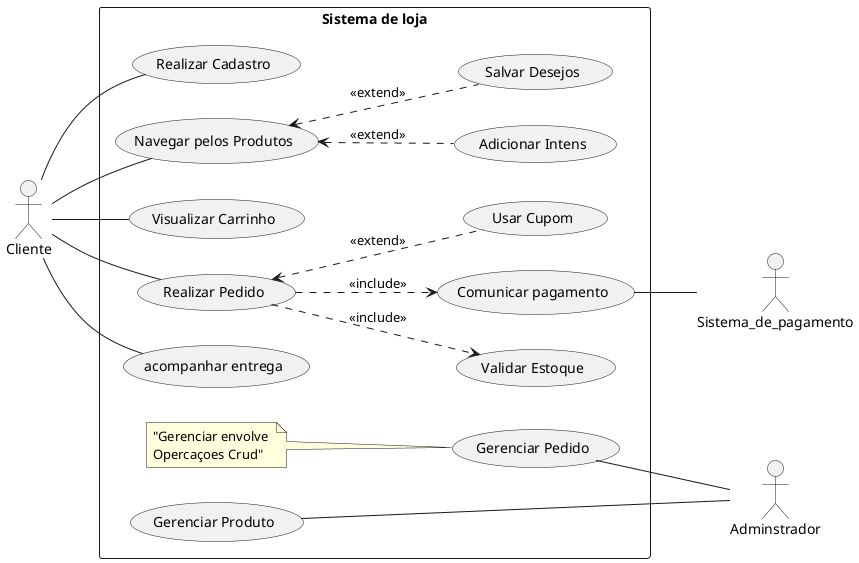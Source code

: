 @startuml
left to right direction
'Atores
actor Cliente
actor Sistema_de_pagamento
actor Adminstrador 

'Verbos
rectangle "Sistema de loja" {
(Realizar Cadastro) as UC01
(Navegar pelos Produtos) as UC02
(Adicionar Intens) as UC03
(Visualizar Carrinho) as UC04
(Realizar Pedido) as UC05
(Validar Estoque) as UC06
(Comunicar pagamento) as UC07
(acompanhar entrega) as UC08
(Gerenciar Pedido) as UC09
(Usar Cupom)  as UC10
(Salvar Desejos) as UC11
(Gerenciar Produto) as UC12
note left of (UC09) : "Gerenciar envolve \nOpercaçoes Crud"
}

Cliente -- UC01
Cliente -- UC02
Cliente -- UC04
Cliente -- UC05
UC07 -- Sistema_de_pagamento
Cliente -- UC08
UC12 --- Adminstrador
UC09 -- Adminstrador
UC05 ..> UC06 : <<include>>
UC05 ..> UC07 : <<include>>

UC02 <.. UC03 : <<extend>>
UC05 <.. UC10 : <<extend>>
UC02 <.. UC11 : <<extend>>



@enduml